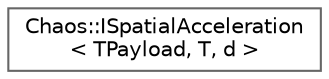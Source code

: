 digraph "Graphical Class Hierarchy"
{
 // INTERACTIVE_SVG=YES
 // LATEX_PDF_SIZE
  bgcolor="transparent";
  edge [fontname=Helvetica,fontsize=10,labelfontname=Helvetica,labelfontsize=10];
  node [fontname=Helvetica,fontsize=10,shape=box,height=0.2,width=0.4];
  rankdir="LR";
  Node0 [id="Node000000",label="Chaos::ISpatialAcceleration\l\< TPayload, T, d \>",height=0.2,width=0.4,color="grey40", fillcolor="white", style="filled",URL="$da/dca/classChaos_1_1ISpatialAcceleration.html",tooltip=" "];
}
